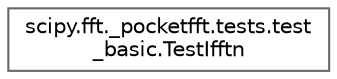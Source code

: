 digraph "Graphical Class Hierarchy"
{
 // LATEX_PDF_SIZE
  bgcolor="transparent";
  edge [fontname=Helvetica,fontsize=10,labelfontname=Helvetica,labelfontsize=10];
  node [fontname=Helvetica,fontsize=10,shape=box,height=0.2,width=0.4];
  rankdir="LR";
  Node0 [id="Node000000",label="scipy.fft._pocketfft.tests.test\l_basic.TestIfftn",height=0.2,width=0.4,color="grey40", fillcolor="white", style="filled",URL="$df/d61/classscipy_1_1fft_1_1__pocketfft_1_1tests_1_1test__basic_1_1TestIfftn.html",tooltip=" "];
}
